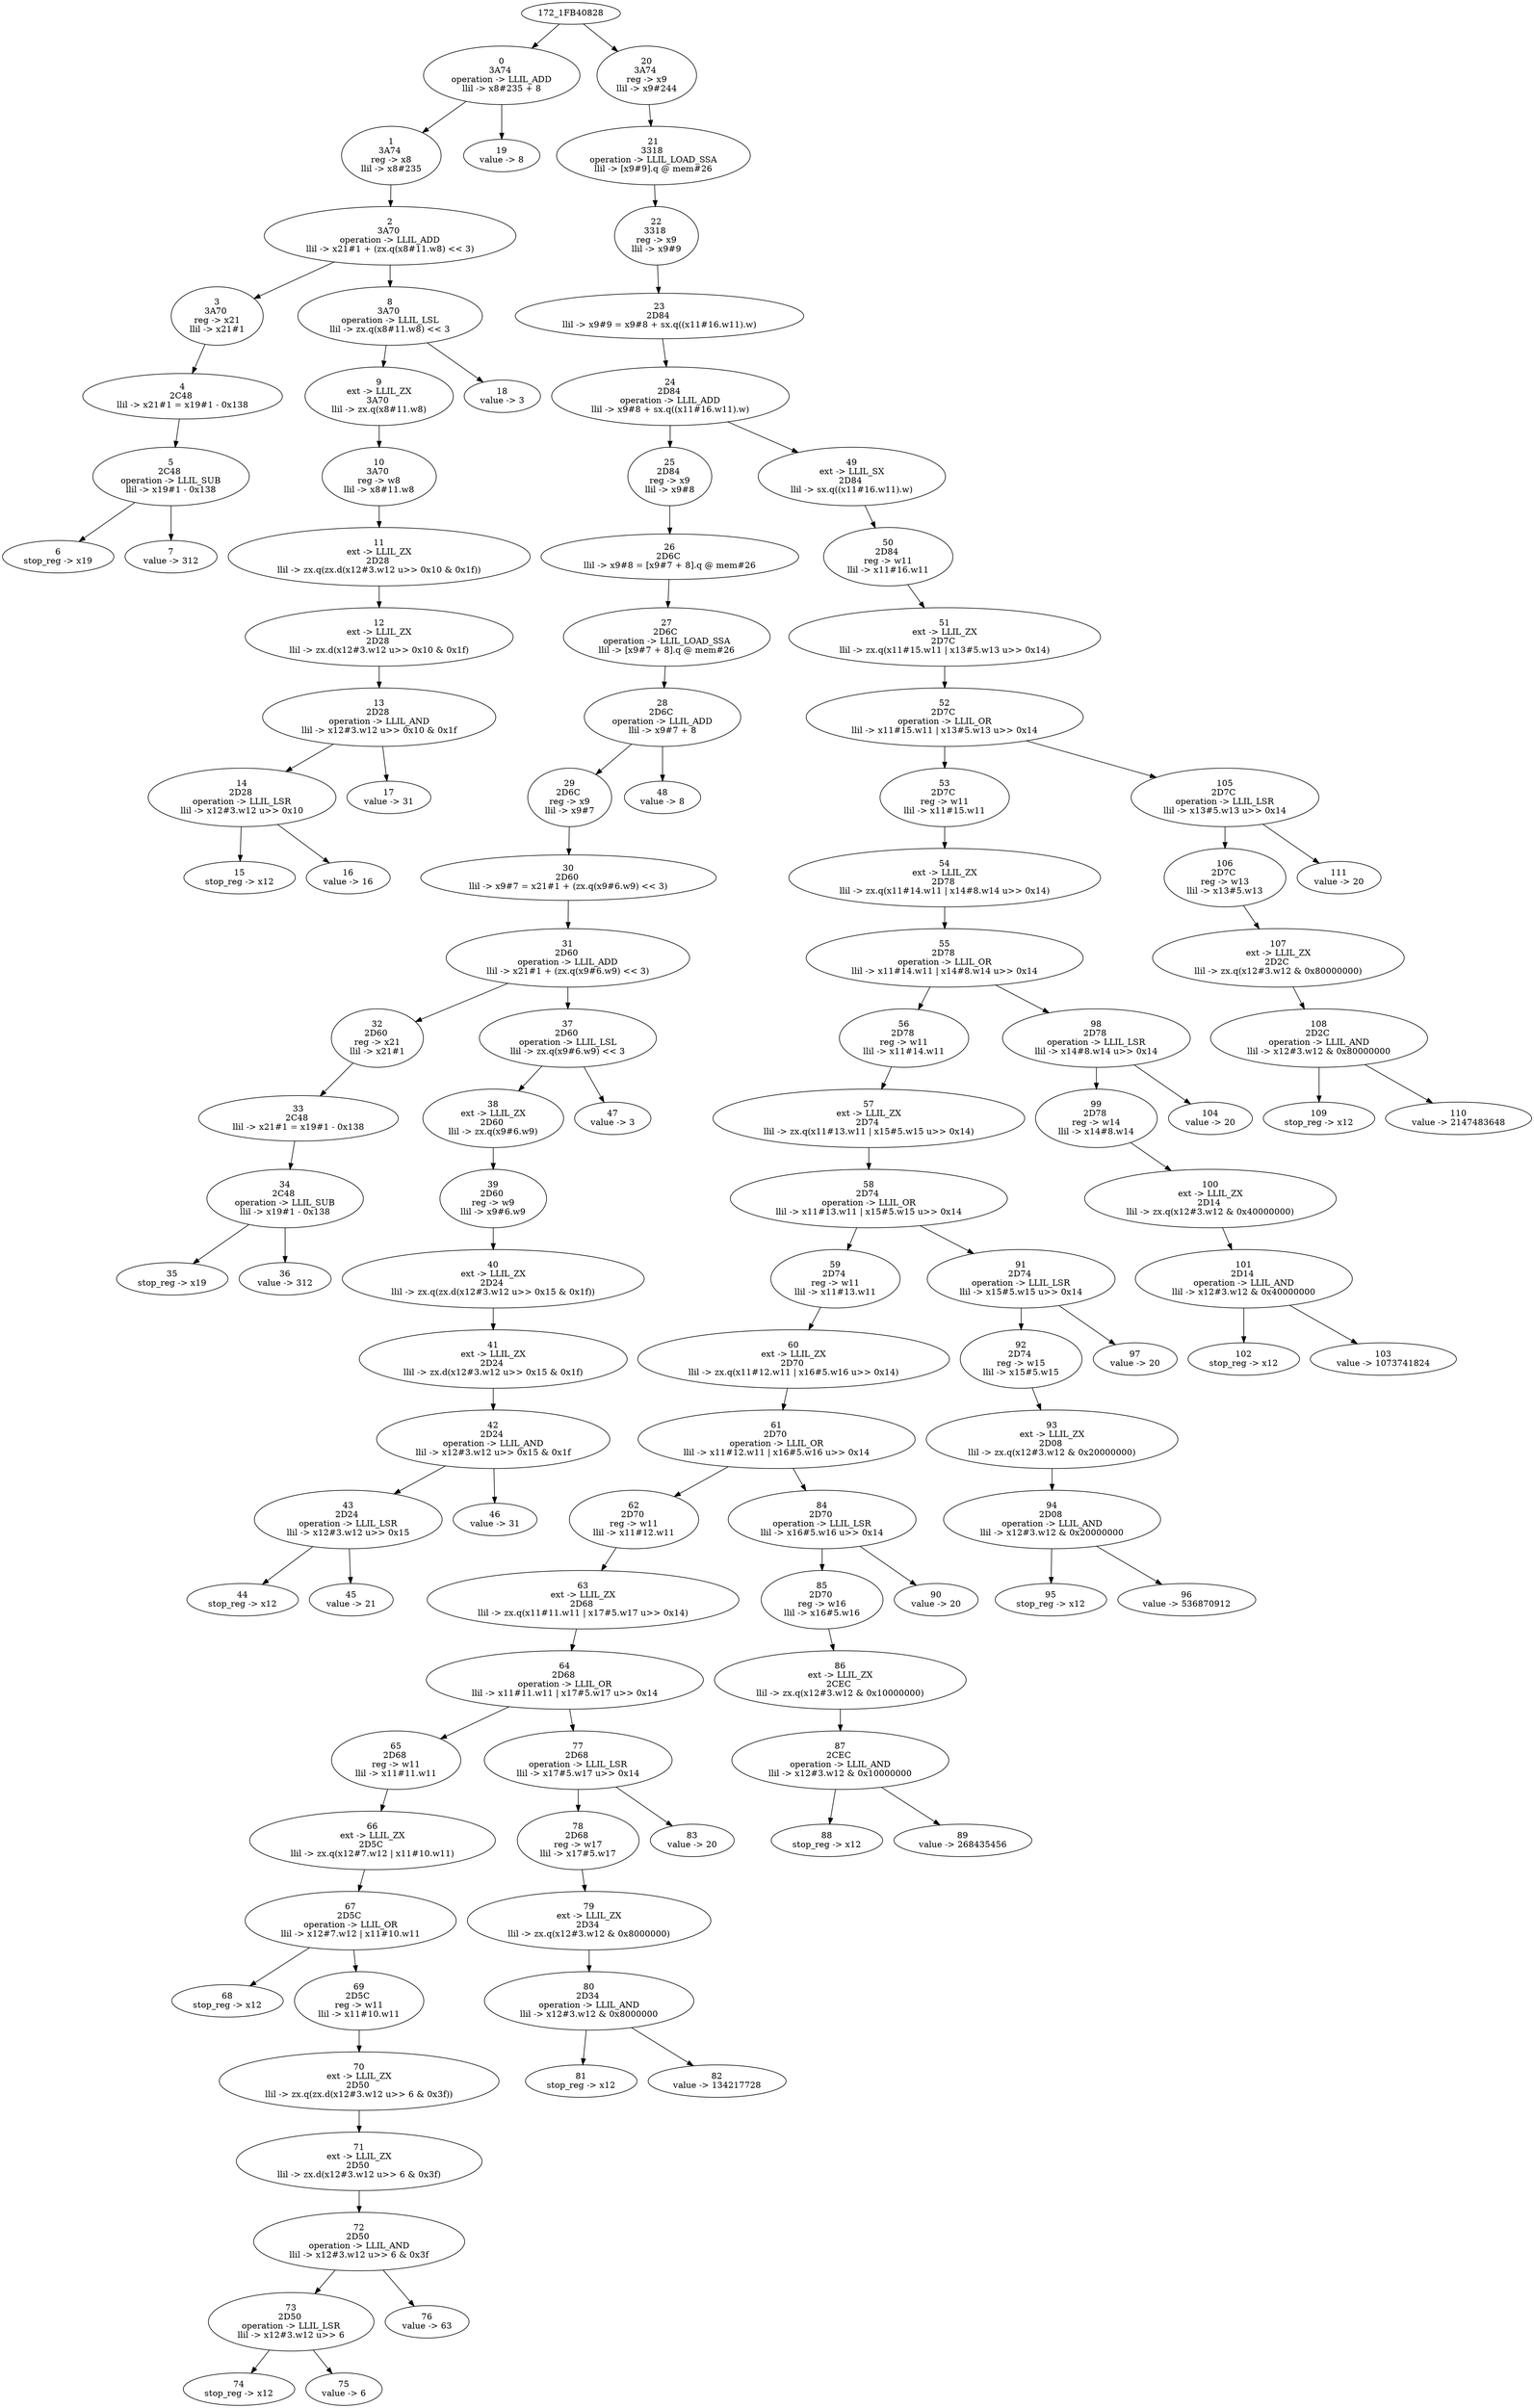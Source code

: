 // The Round Table
digraph "172_1FB40828" {
	"5
2C48 
operation -> LLIL_SUB
llil -> x19#1 - 0x138
" -> "6
stop_reg -> x19
"
	"5
2C48 
operation -> LLIL_SUB
llil -> x19#1 - 0x138
" -> "7
value -> 312
"
	"4
2C48 
llil -> x21#1 = x19#1 - 0x138
" -> "5
2C48 
operation -> LLIL_SUB
llil -> x19#1 - 0x138
"
	"3
3A70 
reg -> x21
llil -> x21#1
" -> "4
2C48 
llil -> x21#1 = x19#1 - 0x138
"
	"2
3A70 
operation -> LLIL_ADD
llil -> x21#1 + (zx.q(x8#11.w8) << 3)
" -> "3
3A70 
reg -> x21
llil -> x21#1
"
	"14
2D28 
operation -> LLIL_LSR
llil -> x12#3.w12 u>> 0x10
" -> "15
stop_reg -> x12
"
	"14
2D28 
operation -> LLIL_LSR
llil -> x12#3.w12 u>> 0x10
" -> "16
value -> 16
"
	"13
2D28 
operation -> LLIL_AND
llil -> x12#3.w12 u>> 0x10 & 0x1f
" -> "14
2D28 
operation -> LLIL_LSR
llil -> x12#3.w12 u>> 0x10
"
	"13
2D28 
operation -> LLIL_AND
llil -> x12#3.w12 u>> 0x10 & 0x1f
" -> "17
value -> 31
"
	"12
ext -> LLIL_ZX
2D28 
llil -> zx.d(x12#3.w12 u>> 0x10 & 0x1f)
" -> "13
2D28 
operation -> LLIL_AND
llil -> x12#3.w12 u>> 0x10 & 0x1f
"
	"11
ext -> LLIL_ZX
2D28 
llil -> zx.q(zx.d(x12#3.w12 u>> 0x10 & 0x1f))
" -> "12
ext -> LLIL_ZX
2D28 
llil -> zx.d(x12#3.w12 u>> 0x10 & 0x1f)
"
	"10
3A70 
reg -> w8
llil -> x8#11.w8
" -> "11
ext -> LLIL_ZX
2D28 
llil -> zx.q(zx.d(x12#3.w12 u>> 0x10 & 0x1f))
"
	"9
ext -> LLIL_ZX
3A70 
llil -> zx.q(x8#11.w8)
" -> "10
3A70 
reg -> w8
llil -> x8#11.w8
"
	"8
3A70 
operation -> LLIL_LSL
llil -> zx.q(x8#11.w8) << 3
" -> "9
ext -> LLIL_ZX
3A70 
llil -> zx.q(x8#11.w8)
"
	"8
3A70 
operation -> LLIL_LSL
llil -> zx.q(x8#11.w8) << 3
" -> "18
value -> 3
"
	"2
3A70 
operation -> LLIL_ADD
llil -> x21#1 + (zx.q(x8#11.w8) << 3)
" -> "8
3A70 
operation -> LLIL_LSL
llil -> zx.q(x8#11.w8) << 3
"
	"1
3A74 
reg -> x8
llil -> x8#235
" -> "2
3A70 
operation -> LLIL_ADD
llil -> x21#1 + (zx.q(x8#11.w8) << 3)
"
	"0
3A74 
operation -> LLIL_ADD
llil -> x8#235 + 8
" -> "1
3A74 
reg -> x8
llil -> x8#235
"
	"0
3A74 
operation -> LLIL_ADD
llil -> x8#235 + 8
" -> "19
value -> 8
"
	"172_1FB40828" -> "0
3A74 
operation -> LLIL_ADD
llil -> x8#235 + 8
"
	"34
2C48 
operation -> LLIL_SUB
llil -> x19#1 - 0x138
" -> "35
stop_reg -> x19
"
	"34
2C48 
operation -> LLIL_SUB
llil -> x19#1 - 0x138
" -> "36
value -> 312
"
	"33
2C48 
llil -> x21#1 = x19#1 - 0x138
" -> "34
2C48 
operation -> LLIL_SUB
llil -> x19#1 - 0x138
"
	"32
2D60 
reg -> x21
llil -> x21#1
" -> "33
2C48 
llil -> x21#1 = x19#1 - 0x138
"
	"31
2D60 
operation -> LLIL_ADD
llil -> x21#1 + (zx.q(x9#6.w9) << 3)
" -> "32
2D60 
reg -> x21
llil -> x21#1
"
	"43
2D24 
operation -> LLIL_LSR
llil -> x12#3.w12 u>> 0x15
" -> "44
stop_reg -> x12
"
	"43
2D24 
operation -> LLIL_LSR
llil -> x12#3.w12 u>> 0x15
" -> "45
value -> 21
"
	"42
2D24 
operation -> LLIL_AND
llil -> x12#3.w12 u>> 0x15 & 0x1f
" -> "43
2D24 
operation -> LLIL_LSR
llil -> x12#3.w12 u>> 0x15
"
	"42
2D24 
operation -> LLIL_AND
llil -> x12#3.w12 u>> 0x15 & 0x1f
" -> "46
value -> 31
"
	"41
ext -> LLIL_ZX
2D24 
llil -> zx.d(x12#3.w12 u>> 0x15 & 0x1f)
" -> "42
2D24 
operation -> LLIL_AND
llil -> x12#3.w12 u>> 0x15 & 0x1f
"
	"40
ext -> LLIL_ZX
2D24 
llil -> zx.q(zx.d(x12#3.w12 u>> 0x15 & 0x1f))
" -> "41
ext -> LLIL_ZX
2D24 
llil -> zx.d(x12#3.w12 u>> 0x15 & 0x1f)
"
	"39
2D60 
reg -> w9
llil -> x9#6.w9
" -> "40
ext -> LLIL_ZX
2D24 
llil -> zx.q(zx.d(x12#3.w12 u>> 0x15 & 0x1f))
"
	"38
ext -> LLIL_ZX
2D60 
llil -> zx.q(x9#6.w9)
" -> "39
2D60 
reg -> w9
llil -> x9#6.w9
"
	"37
2D60 
operation -> LLIL_LSL
llil -> zx.q(x9#6.w9) << 3
" -> "38
ext -> LLIL_ZX
2D60 
llil -> zx.q(x9#6.w9)
"
	"37
2D60 
operation -> LLIL_LSL
llil -> zx.q(x9#6.w9) << 3
" -> "47
value -> 3
"
	"31
2D60 
operation -> LLIL_ADD
llil -> x21#1 + (zx.q(x9#6.w9) << 3)
" -> "37
2D60 
operation -> LLIL_LSL
llil -> zx.q(x9#6.w9) << 3
"
	"30
2D60 
llil -> x9#7 = x21#1 + (zx.q(x9#6.w9) << 3)
" -> "31
2D60 
operation -> LLIL_ADD
llil -> x21#1 + (zx.q(x9#6.w9) << 3)
"
	"29
2D6C 
reg -> x9
llil -> x9#7
" -> "30
2D60 
llil -> x9#7 = x21#1 + (zx.q(x9#6.w9) << 3)
"
	"28
2D6C 
operation -> LLIL_ADD
llil -> x9#7 + 8
" -> "29
2D6C 
reg -> x9
llil -> x9#7
"
	"28
2D6C 
operation -> LLIL_ADD
llil -> x9#7 + 8
" -> "48
value -> 8
"
	"27
2D6C 
operation -> LLIL_LOAD_SSA
llil -> [x9#7 + 8].q @ mem#26
" -> "28
2D6C 
operation -> LLIL_ADD
llil -> x9#7 + 8
"
	"26
2D6C 
llil -> x9#8 = [x9#7 + 8].q @ mem#26
" -> "27
2D6C 
operation -> LLIL_LOAD_SSA
llil -> [x9#7 + 8].q @ mem#26
"
	"25
2D84 
reg -> x9
llil -> x9#8
" -> "26
2D6C 
llil -> x9#8 = [x9#7 + 8].q @ mem#26
"
	"24
2D84 
operation -> LLIL_ADD
llil -> x9#8 + sx.q((x11#16.w11).w)
" -> "25
2D84 
reg -> x9
llil -> x9#8
"
	"67
2D5C 
operation -> LLIL_OR
llil -> x12#7.w12 | x11#10.w11
" -> "68
stop_reg -> x12
"
	"73
2D50 
operation -> LLIL_LSR
llil -> x12#3.w12 u>> 6
" -> "74
stop_reg -> x12
"
	"73
2D50 
operation -> LLIL_LSR
llil -> x12#3.w12 u>> 6
" -> "75
value -> 6
"
	"72
2D50 
operation -> LLIL_AND
llil -> x12#3.w12 u>> 6 & 0x3f
" -> "73
2D50 
operation -> LLIL_LSR
llil -> x12#3.w12 u>> 6
"
	"72
2D50 
operation -> LLIL_AND
llil -> x12#3.w12 u>> 6 & 0x3f
" -> "76
value -> 63
"
	"71
ext -> LLIL_ZX
2D50 
llil -> zx.d(x12#3.w12 u>> 6 & 0x3f)
" -> "72
2D50 
operation -> LLIL_AND
llil -> x12#3.w12 u>> 6 & 0x3f
"
	"70
ext -> LLIL_ZX
2D50 
llil -> zx.q(zx.d(x12#3.w12 u>> 6 & 0x3f))
" -> "71
ext -> LLIL_ZX
2D50 
llil -> zx.d(x12#3.w12 u>> 6 & 0x3f)
"
	"69
2D5C 
reg -> w11
llil -> x11#10.w11
" -> "70
ext -> LLIL_ZX
2D50 
llil -> zx.q(zx.d(x12#3.w12 u>> 6 & 0x3f))
"
	"67
2D5C 
operation -> LLIL_OR
llil -> x12#7.w12 | x11#10.w11
" -> "69
2D5C 
reg -> w11
llil -> x11#10.w11
"
	"66
ext -> LLIL_ZX
2D5C 
llil -> zx.q(x12#7.w12 | x11#10.w11)
" -> "67
2D5C 
operation -> LLIL_OR
llil -> x12#7.w12 | x11#10.w11
"
	"65
2D68 
reg -> w11
llil -> x11#11.w11
" -> "66
ext -> LLIL_ZX
2D5C 
llil -> zx.q(x12#7.w12 | x11#10.w11)
"
	"64
2D68 
operation -> LLIL_OR
llil -> x11#11.w11 | x17#5.w17 u>> 0x14
" -> "65
2D68 
reg -> w11
llil -> x11#11.w11
"
	"80
2D34 
operation -> LLIL_AND
llil -> x12#3.w12 & 0x8000000
" -> "81
stop_reg -> x12
"
	"80
2D34 
operation -> LLIL_AND
llil -> x12#3.w12 & 0x8000000
" -> "82
value -> 134217728
"
	"79
ext -> LLIL_ZX
2D34 
llil -> zx.q(x12#3.w12 & 0x8000000)
" -> "80
2D34 
operation -> LLIL_AND
llil -> x12#3.w12 & 0x8000000
"
	"78
2D68 
reg -> w17
llil -> x17#5.w17
" -> "79
ext -> LLIL_ZX
2D34 
llil -> zx.q(x12#3.w12 & 0x8000000)
"
	"77
2D68 
operation -> LLIL_LSR
llil -> x17#5.w17 u>> 0x14
" -> "78
2D68 
reg -> w17
llil -> x17#5.w17
"
	"77
2D68 
operation -> LLIL_LSR
llil -> x17#5.w17 u>> 0x14
" -> "83
value -> 20
"
	"64
2D68 
operation -> LLIL_OR
llil -> x11#11.w11 | x17#5.w17 u>> 0x14
" -> "77
2D68 
operation -> LLIL_LSR
llil -> x17#5.w17 u>> 0x14
"
	"63
ext -> LLIL_ZX
2D68 
llil -> zx.q(x11#11.w11 | x17#5.w17 u>> 0x14)
" -> "64
2D68 
operation -> LLIL_OR
llil -> x11#11.w11 | x17#5.w17 u>> 0x14
"
	"62
2D70 
reg -> w11
llil -> x11#12.w11
" -> "63
ext -> LLIL_ZX
2D68 
llil -> zx.q(x11#11.w11 | x17#5.w17 u>> 0x14)
"
	"61
2D70 
operation -> LLIL_OR
llil -> x11#12.w11 | x16#5.w16 u>> 0x14
" -> "62
2D70 
reg -> w11
llil -> x11#12.w11
"
	"87
2CEC 
operation -> LLIL_AND
llil -> x12#3.w12 & 0x10000000
" -> "88
stop_reg -> x12
"
	"87
2CEC 
operation -> LLIL_AND
llil -> x12#3.w12 & 0x10000000
" -> "89
value -> 268435456
"
	"86
ext -> LLIL_ZX
2CEC 
llil -> zx.q(x12#3.w12 & 0x10000000)
" -> "87
2CEC 
operation -> LLIL_AND
llil -> x12#3.w12 & 0x10000000
"
	"85
2D70 
reg -> w16
llil -> x16#5.w16
" -> "86
ext -> LLIL_ZX
2CEC 
llil -> zx.q(x12#3.w12 & 0x10000000)
"
	"84
2D70 
operation -> LLIL_LSR
llil -> x16#5.w16 u>> 0x14
" -> "85
2D70 
reg -> w16
llil -> x16#5.w16
"
	"84
2D70 
operation -> LLIL_LSR
llil -> x16#5.w16 u>> 0x14
" -> "90
value -> 20
"
	"61
2D70 
operation -> LLIL_OR
llil -> x11#12.w11 | x16#5.w16 u>> 0x14
" -> "84
2D70 
operation -> LLIL_LSR
llil -> x16#5.w16 u>> 0x14
"
	"60
ext -> LLIL_ZX
2D70 
llil -> zx.q(x11#12.w11 | x16#5.w16 u>> 0x14)
" -> "61
2D70 
operation -> LLIL_OR
llil -> x11#12.w11 | x16#5.w16 u>> 0x14
"
	"59
2D74 
reg -> w11
llil -> x11#13.w11
" -> "60
ext -> LLIL_ZX
2D70 
llil -> zx.q(x11#12.w11 | x16#5.w16 u>> 0x14)
"
	"58
2D74 
operation -> LLIL_OR
llil -> x11#13.w11 | x15#5.w15 u>> 0x14
" -> "59
2D74 
reg -> w11
llil -> x11#13.w11
"
	"94
2D08 
operation -> LLIL_AND
llil -> x12#3.w12 & 0x20000000
" -> "95
stop_reg -> x12
"
	"94
2D08 
operation -> LLIL_AND
llil -> x12#3.w12 & 0x20000000
" -> "96
value -> 536870912
"
	"93
ext -> LLIL_ZX
2D08 
llil -> zx.q(x12#3.w12 & 0x20000000)
" -> "94
2D08 
operation -> LLIL_AND
llil -> x12#3.w12 & 0x20000000
"
	"92
2D74 
reg -> w15
llil -> x15#5.w15
" -> "93
ext -> LLIL_ZX
2D08 
llil -> zx.q(x12#3.w12 & 0x20000000)
"
	"91
2D74 
operation -> LLIL_LSR
llil -> x15#5.w15 u>> 0x14
" -> "92
2D74 
reg -> w15
llil -> x15#5.w15
"
	"91
2D74 
operation -> LLIL_LSR
llil -> x15#5.w15 u>> 0x14
" -> "97
value -> 20
"
	"58
2D74 
operation -> LLIL_OR
llil -> x11#13.w11 | x15#5.w15 u>> 0x14
" -> "91
2D74 
operation -> LLIL_LSR
llil -> x15#5.w15 u>> 0x14
"
	"57
ext -> LLIL_ZX
2D74 
llil -> zx.q(x11#13.w11 | x15#5.w15 u>> 0x14)
" -> "58
2D74 
operation -> LLIL_OR
llil -> x11#13.w11 | x15#5.w15 u>> 0x14
"
	"56
2D78 
reg -> w11
llil -> x11#14.w11
" -> "57
ext -> LLIL_ZX
2D74 
llil -> zx.q(x11#13.w11 | x15#5.w15 u>> 0x14)
"
	"55
2D78 
operation -> LLIL_OR
llil -> x11#14.w11 | x14#8.w14 u>> 0x14
" -> "56
2D78 
reg -> w11
llil -> x11#14.w11
"
	"101
2D14 
operation -> LLIL_AND
llil -> x12#3.w12 & 0x40000000
" -> "102
stop_reg -> x12
"
	"101
2D14 
operation -> LLIL_AND
llil -> x12#3.w12 & 0x40000000
" -> "103
value -> 1073741824
"
	"100
ext -> LLIL_ZX
2D14 
llil -> zx.q(x12#3.w12 & 0x40000000)
" -> "101
2D14 
operation -> LLIL_AND
llil -> x12#3.w12 & 0x40000000
"
	"99
2D78 
reg -> w14
llil -> x14#8.w14
" -> "100
ext -> LLIL_ZX
2D14 
llil -> zx.q(x12#3.w12 & 0x40000000)
"
	"98
2D78 
operation -> LLIL_LSR
llil -> x14#8.w14 u>> 0x14
" -> "99
2D78 
reg -> w14
llil -> x14#8.w14
"
	"98
2D78 
operation -> LLIL_LSR
llil -> x14#8.w14 u>> 0x14
" -> "104
value -> 20
"
	"55
2D78 
operation -> LLIL_OR
llil -> x11#14.w11 | x14#8.w14 u>> 0x14
" -> "98
2D78 
operation -> LLIL_LSR
llil -> x14#8.w14 u>> 0x14
"
	"54
ext -> LLIL_ZX
2D78 
llil -> zx.q(x11#14.w11 | x14#8.w14 u>> 0x14)
" -> "55
2D78 
operation -> LLIL_OR
llil -> x11#14.w11 | x14#8.w14 u>> 0x14
"
	"53
2D7C 
reg -> w11
llil -> x11#15.w11
" -> "54
ext -> LLIL_ZX
2D78 
llil -> zx.q(x11#14.w11 | x14#8.w14 u>> 0x14)
"
	"52
2D7C 
operation -> LLIL_OR
llil -> x11#15.w11 | x13#5.w13 u>> 0x14
" -> "53
2D7C 
reg -> w11
llil -> x11#15.w11
"
	"108
2D2C 
operation -> LLIL_AND
llil -> x12#3.w12 & 0x80000000
" -> "109
stop_reg -> x12
"
	"108
2D2C 
operation -> LLIL_AND
llil -> x12#3.w12 & 0x80000000
" -> "110
value -> 2147483648
"
	"107
ext -> LLIL_ZX
2D2C 
llil -> zx.q(x12#3.w12 & 0x80000000)
" -> "108
2D2C 
operation -> LLIL_AND
llil -> x12#3.w12 & 0x80000000
"
	"106
2D7C 
reg -> w13
llil -> x13#5.w13
" -> "107
ext -> LLIL_ZX
2D2C 
llil -> zx.q(x12#3.w12 & 0x80000000)
"
	"105
2D7C 
operation -> LLIL_LSR
llil -> x13#5.w13 u>> 0x14
" -> "106
2D7C 
reg -> w13
llil -> x13#5.w13
"
	"105
2D7C 
operation -> LLIL_LSR
llil -> x13#5.w13 u>> 0x14
" -> "111
value -> 20
"
	"52
2D7C 
operation -> LLIL_OR
llil -> x11#15.w11 | x13#5.w13 u>> 0x14
" -> "105
2D7C 
operation -> LLIL_LSR
llil -> x13#5.w13 u>> 0x14
"
	"51
ext -> LLIL_ZX
2D7C 
llil -> zx.q(x11#15.w11 | x13#5.w13 u>> 0x14)
" -> "52
2D7C 
operation -> LLIL_OR
llil -> x11#15.w11 | x13#5.w13 u>> 0x14
"
	"50
2D84 
reg -> w11
llil -> x11#16.w11
" -> "51
ext -> LLIL_ZX
2D7C 
llil -> zx.q(x11#15.w11 | x13#5.w13 u>> 0x14)
"
	"49
ext -> LLIL_SX
2D84 
llil -> sx.q((x11#16.w11).w)
" -> "50
2D84 
reg -> w11
llil -> x11#16.w11
"
	"24
2D84 
operation -> LLIL_ADD
llil -> x9#8 + sx.q((x11#16.w11).w)
" -> "49
ext -> LLIL_SX
2D84 
llil -> sx.q((x11#16.w11).w)
"
	"23
2D84 
llil -> x9#9 = x9#8 + sx.q((x11#16.w11).w)
" -> "24
2D84 
operation -> LLIL_ADD
llil -> x9#8 + sx.q((x11#16.w11).w)
"
	"22
3318 
reg -> x9
llil -> x9#9
" -> "23
2D84 
llil -> x9#9 = x9#8 + sx.q((x11#16.w11).w)
"
	"21
3318 
operation -> LLIL_LOAD_SSA
llil -> [x9#9].q @ mem#26
" -> "22
3318 
reg -> x9
llil -> x9#9
"
	"20
3A74 
reg -> x9
llil -> x9#244
" -> "21
3318 
operation -> LLIL_LOAD_SSA
llil -> [x9#9].q @ mem#26
"
	"172_1FB40828" -> "20
3A74 
reg -> x9
llil -> x9#244
"
}

